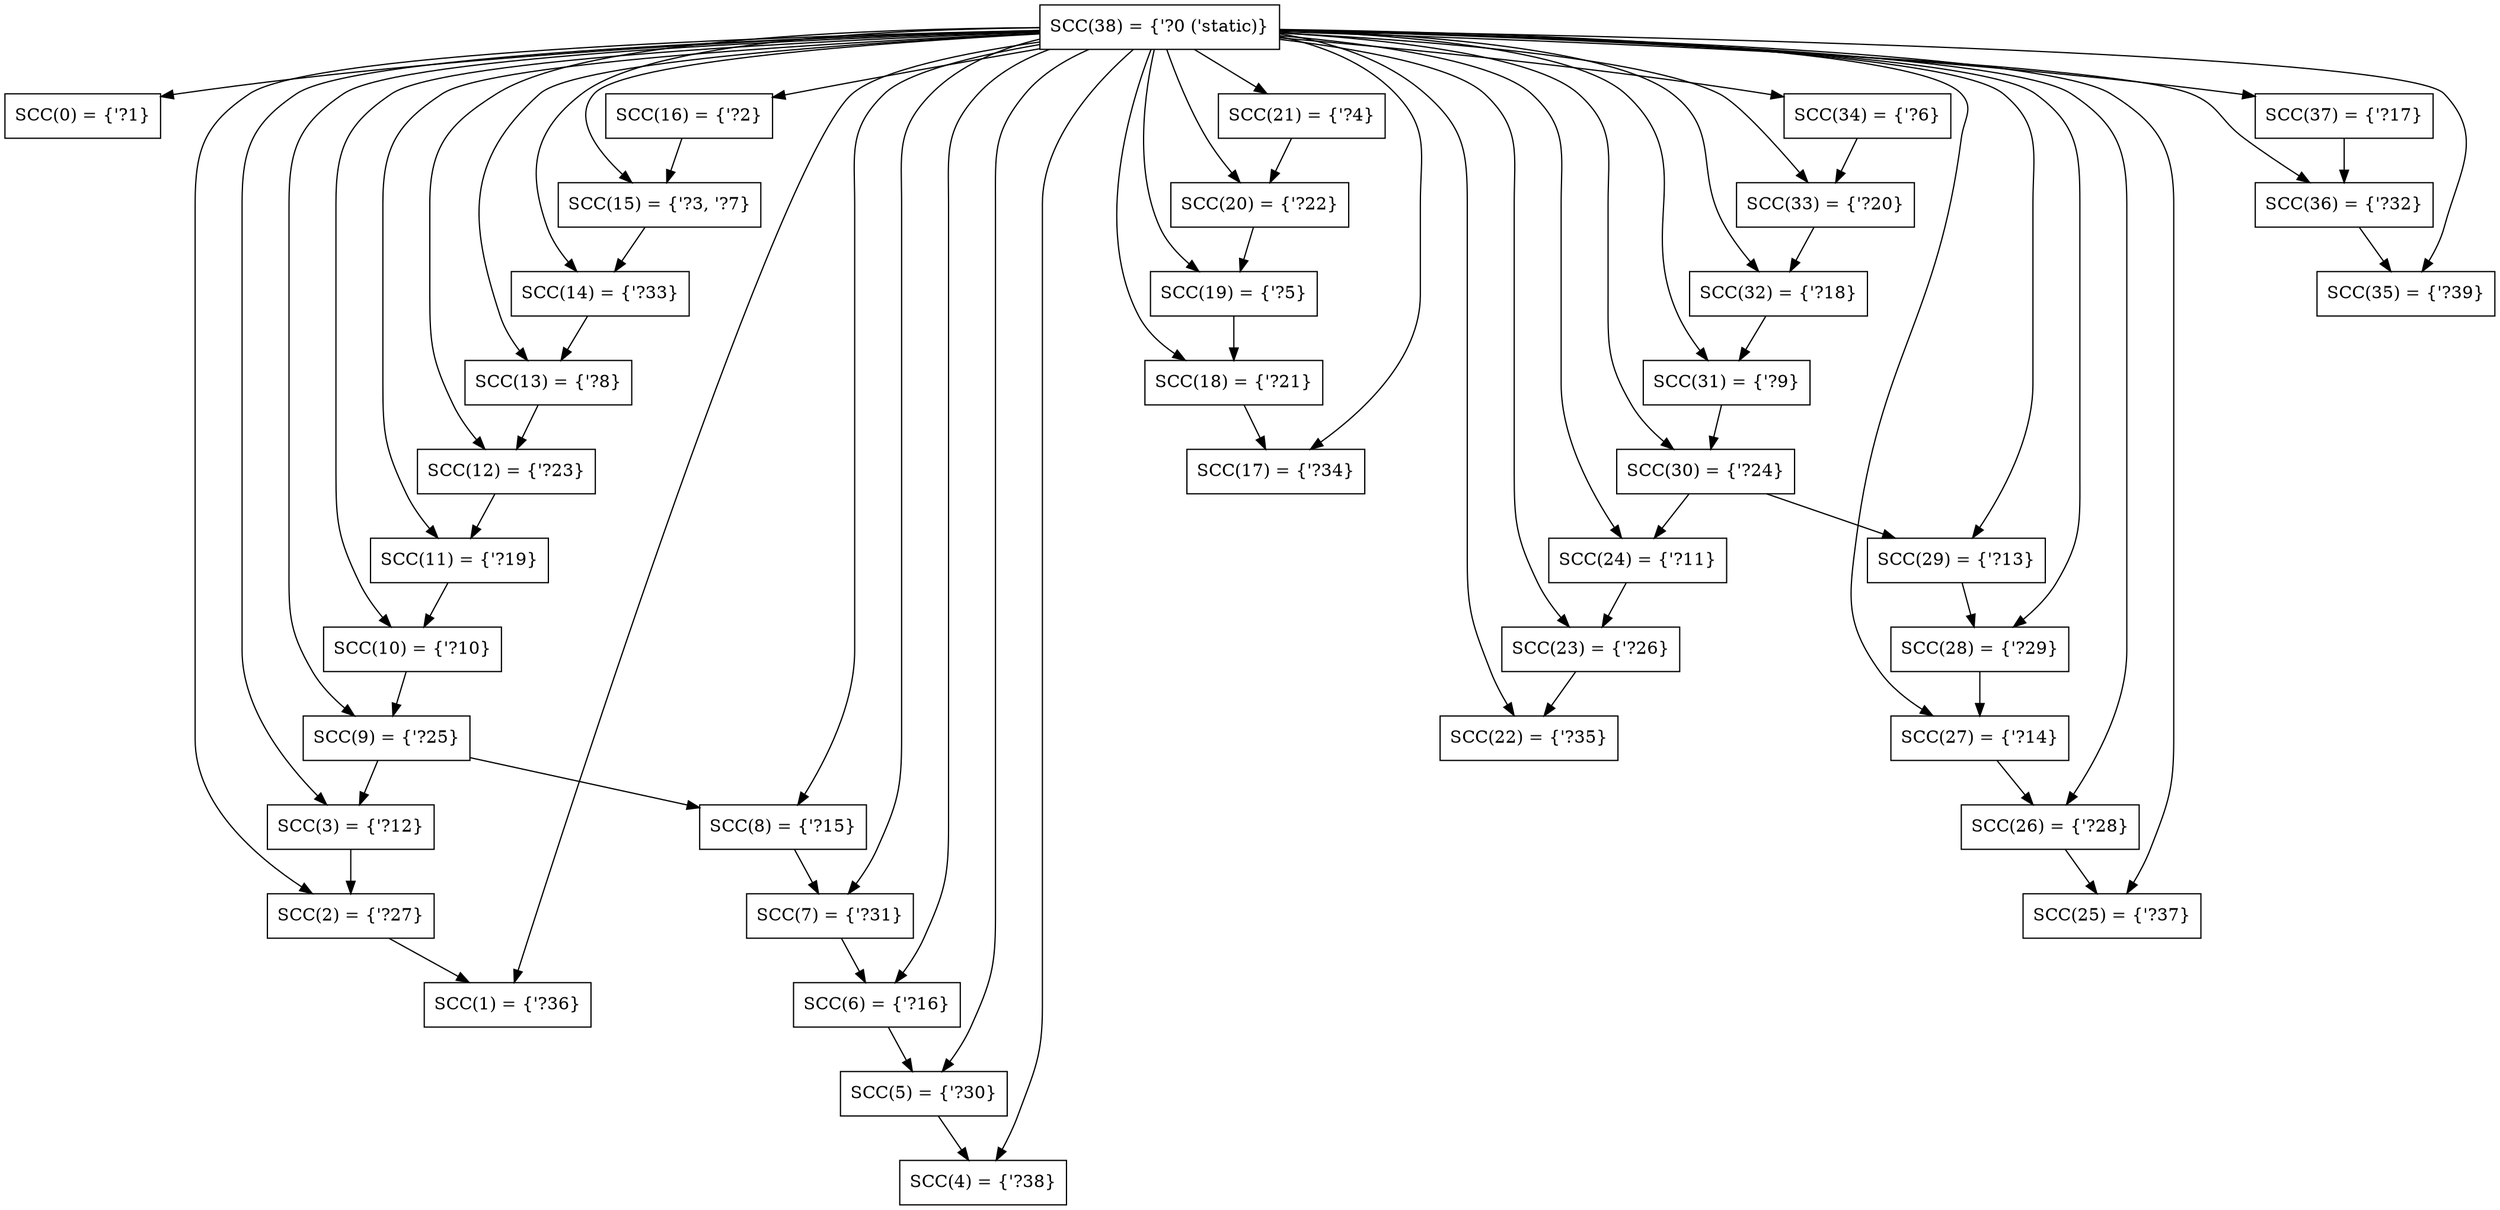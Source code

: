 digraph RegionInferenceContext {
    r0[label="SCC(0) = {\'?1}"][shape="box"];
    r1[label="SCC(1) = {\'?36}"][shape="box"];
    r2[label="SCC(2) = {\'?27}"][shape="box"];
    r3[label="SCC(3) = {\'?12}"][shape="box"];
    r4[label="SCC(4) = {\'?38}"][shape="box"];
    r5[label="SCC(5) = {\'?30}"][shape="box"];
    r6[label="SCC(6) = {\'?16}"][shape="box"];
    r7[label="SCC(7) = {\'?31}"][shape="box"];
    r8[label="SCC(8) = {\'?15}"][shape="box"];
    r9[label="SCC(9) = {\'?25}"][shape="box"];
    r10[label="SCC(10) = {\'?10}"][shape="box"];
    r11[label="SCC(11) = {\'?19}"][shape="box"];
    r12[label="SCC(12) = {\'?23}"][shape="box"];
    r13[label="SCC(13) = {\'?8}"][shape="box"];
    r14[label="SCC(14) = {\'?33}"][shape="box"];
    r15[label="SCC(15) = {\'?3, \'?7}"][shape="box"];
    r16[label="SCC(16) = {\'?2}"][shape="box"];
    r17[label="SCC(17) = {\'?34}"][shape="box"];
    r18[label="SCC(18) = {\'?21}"][shape="box"];
    r19[label="SCC(19) = {\'?5}"][shape="box"];
    r20[label="SCC(20) = {\'?22}"][shape="box"];
    r21[label="SCC(21) = {\'?4}"][shape="box"];
    r22[label="SCC(22) = {\'?35}"][shape="box"];
    r23[label="SCC(23) = {\'?26}"][shape="box"];
    r24[label="SCC(24) = {\'?11}"][shape="box"];
    r25[label="SCC(25) = {\'?37}"][shape="box"];
    r26[label="SCC(26) = {\'?28}"][shape="box"];
    r27[label="SCC(27) = {\'?14}"][shape="box"];
    r28[label="SCC(28) = {\'?29}"][shape="box"];
    r29[label="SCC(29) = {\'?13}"][shape="box"];
    r30[label="SCC(30) = {\'?24}"][shape="box"];
    r31[label="SCC(31) = {\'?9}"][shape="box"];
    r32[label="SCC(32) = {\'?18}"][shape="box"];
    r33[label="SCC(33) = {\'?20}"][shape="box"];
    r34[label="SCC(34) = {\'?6}"][shape="box"];
    r35[label="SCC(35) = {\'?39}"][shape="box"];
    r36[label="SCC(36) = {\'?32}"][shape="box"];
    r37[label="SCC(37) = {\'?17}"][shape="box"];
    r38[label="SCC(38) = {\'?0 (\'static)}"][shape="box"];
    r2 -> r1[label=""];
    r3 -> r2[label=""];
    r5 -> r4[label=""];
    r6 -> r5[label=""];
    r7 -> r6[label=""];
    r8 -> r7[label=""];
    r9 -> r3[label=""];
    r9 -> r8[label=""];
    r10 -> r9[label=""];
    r11 -> r10[label=""];
    r12 -> r11[label=""];
    r13 -> r12[label=""];
    r14 -> r13[label=""];
    r15 -> r14[label=""];
    r16 -> r15[label=""];
    r18 -> r17[label=""];
    r19 -> r18[label=""];
    r20 -> r19[label=""];
    r21 -> r20[label=""];
    r23 -> r22[label=""];
    r24 -> r23[label=""];
    r26 -> r25[label=""];
    r27 -> r26[label=""];
    r28 -> r27[label=""];
    r29 -> r28[label=""];
    r30 -> r24[label=""];
    r30 -> r29[label=""];
    r31 -> r30[label=""];
    r32 -> r31[label=""];
    r33 -> r32[label=""];
    r34 -> r33[label=""];
    r36 -> r35[label=""];
    r37 -> r36[label=""];
    r38 -> r0[label=""];
    r38 -> r16[label=""];
    r38 -> r15[label=""];
    r38 -> r21[label=""];
    r38 -> r19[label=""];
    r38 -> r34[label=""];
    r38 -> r13[label=""];
    r38 -> r31[label=""];
    r38 -> r10[label=""];
    r38 -> r24[label=""];
    r38 -> r3[label=""];
    r38 -> r29[label=""];
    r38 -> r27[label=""];
    r38 -> r8[label=""];
    r38 -> r6[label=""];
    r38 -> r37[label=""];
    r38 -> r32[label=""];
    r38 -> r11[label=""];
    r38 -> r33[label=""];
    r38 -> r18[label=""];
    r38 -> r20[label=""];
    r38 -> r12[label=""];
    r38 -> r30[label=""];
    r38 -> r9[label=""];
    r38 -> r23[label=""];
    r38 -> r2[label=""];
    r38 -> r26[label=""];
    r38 -> r28[label=""];
    r38 -> r5[label=""];
    r38 -> r7[label=""];
    r38 -> r36[label=""];
    r38 -> r14[label=""];
    r38 -> r17[label=""];
    r38 -> r22[label=""];
    r38 -> r1[label=""];
    r38 -> r25[label=""];
    r38 -> r4[label=""];
    r38 -> r35[label=""];
}
